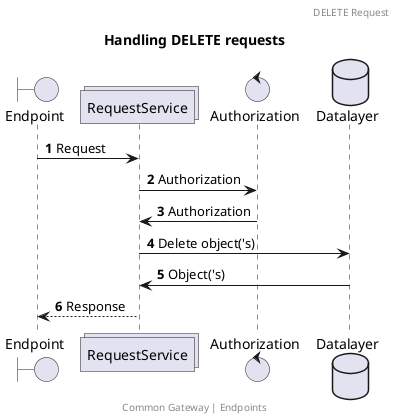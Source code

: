 @startuml
title: Handling DELETE requests
footer: Common Gateway | Endpoints
header: DELETE Request
autonumber

skinparam backgroundColor transparent

boundary    Endpoint         as Endpoint
collections RequestService   as RequestService
control     Authorization    as Authorization
database    Datalayer        as Datalayer

Endpoint -> RequestService: Request
RequestService -> Authorization  : Authorization
Authorization -> RequestService  : Authorization
RequestService -> Datalayer : Delete object('s)
Datalayer -> RequestService : Object('s)
RequestService --> Endpoint: Response
@enduml